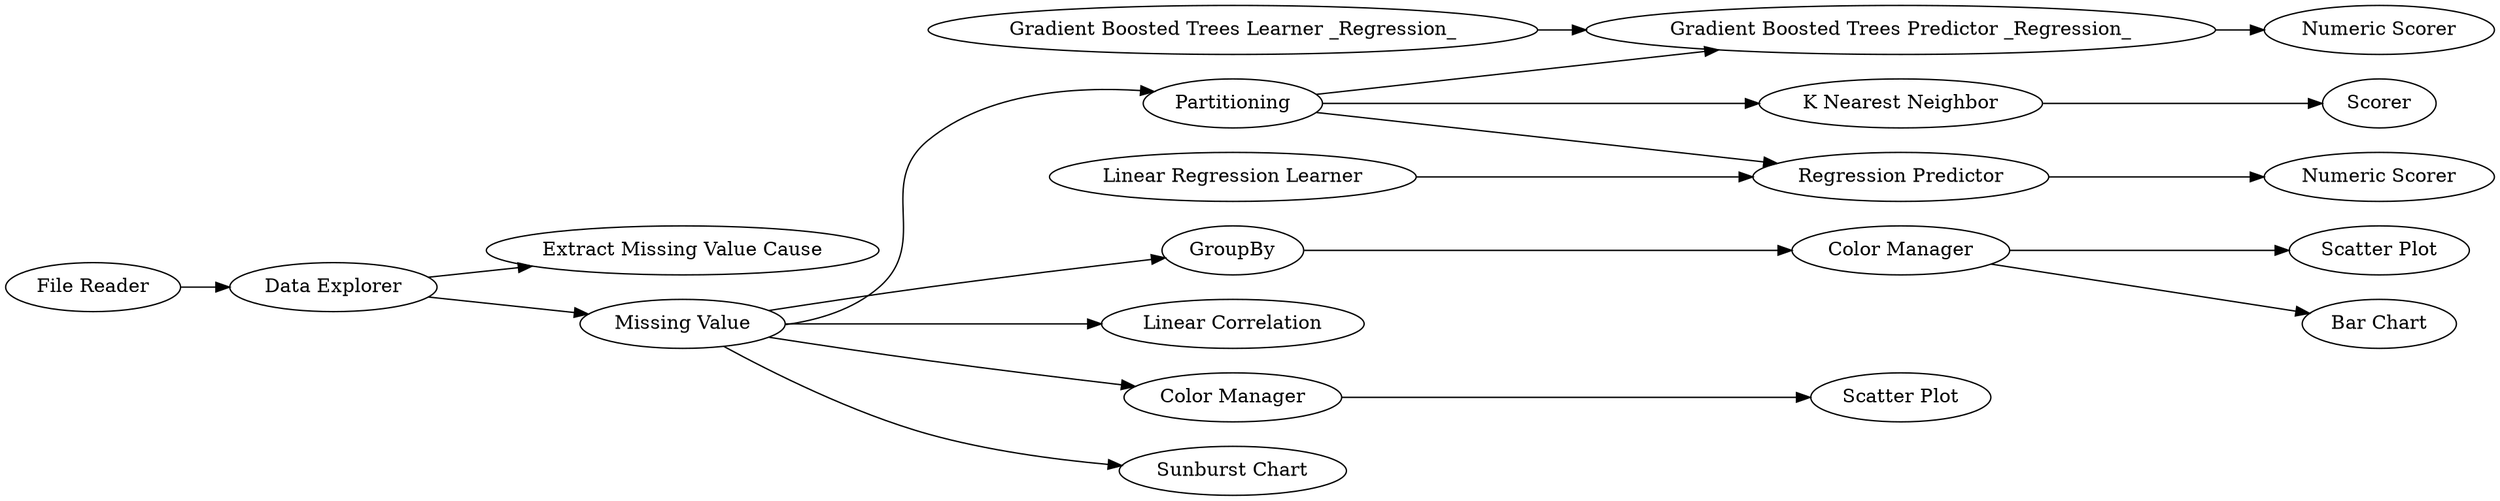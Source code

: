 digraph {
	"-3018962385064571032_3" [label="Data Explorer"]
	"-3018962385064571032_14" [label="Scatter Plot"]
	"713269315241645099_22" [label="Gradient Boosted Trees Predictor _Regression_"]
	"-3018962385064571032_1" [label="File Reader"]
	"-716552822602874274_19" [label="Regression Predictor"]
	"-3018962385064571032_6" [label="Linear Correlation"]
	"-3018962385064571032_8" [label="Bar Chart"]
	"-3018962385064571032_10" [label="Color Manager"]
	"-3018962385064571032_5" [label="Extract Missing Value Cause"]
	"-3018962385064571032_17" [label=Scorer]
	"-3018962385064571032_12" [label="Scatter Plot"]
	"713269315241645099_21" [label="Gradient Boosted Trees Learner _Regression_"]
	"-3018962385064571032_7" [label="Sunburst Chart"]
	"-3018962385064571032_16" [label="K Nearest Neighbor"]
	"-3018962385064571032_20" [label="Numeric Scorer"]
	"-3018962385064571032_13" [label="Color Manager"]
	"-716552822602874274_18" [label="Linear Regression Learner"]
	"-3018962385064571032_4" [label="Missing Value"]
	"-3018962385064571032_23" [label="Numeric Scorer"]
	"-3018962385064571032_9" [label=GroupBy]
	"-3018962385064571032_15" [label=Partitioning]
	"-3018962385064571032_13" -> "-3018962385064571032_8"
	"-3018962385064571032_15" -> "-716552822602874274_19"
	"-3018962385064571032_4" -> "-3018962385064571032_9"
	"-716552822602874274_19" -> "-3018962385064571032_20"
	"-3018962385064571032_4" -> "-3018962385064571032_7"
	"-3018962385064571032_16" -> "-3018962385064571032_17"
	"713269315241645099_21" -> "713269315241645099_22"
	"-3018962385064571032_3" -> "-3018962385064571032_4"
	"-3018962385064571032_4" -> "-3018962385064571032_10"
	"-716552822602874274_18" -> "-716552822602874274_19"
	"-3018962385064571032_3" -> "-3018962385064571032_5"
	"-3018962385064571032_9" -> "-3018962385064571032_13"
	"-3018962385064571032_1" -> "-3018962385064571032_3"
	"-3018962385064571032_4" -> "-3018962385064571032_15"
	"-3018962385064571032_15" -> "-3018962385064571032_16"
	"713269315241645099_22" -> "-3018962385064571032_23"
	"-3018962385064571032_15" -> "713269315241645099_22"
	"-3018962385064571032_13" -> "-3018962385064571032_14"
	"-3018962385064571032_4" -> "-3018962385064571032_6"
	"-3018962385064571032_10" -> "-3018962385064571032_12"
	rankdir=LR
}
